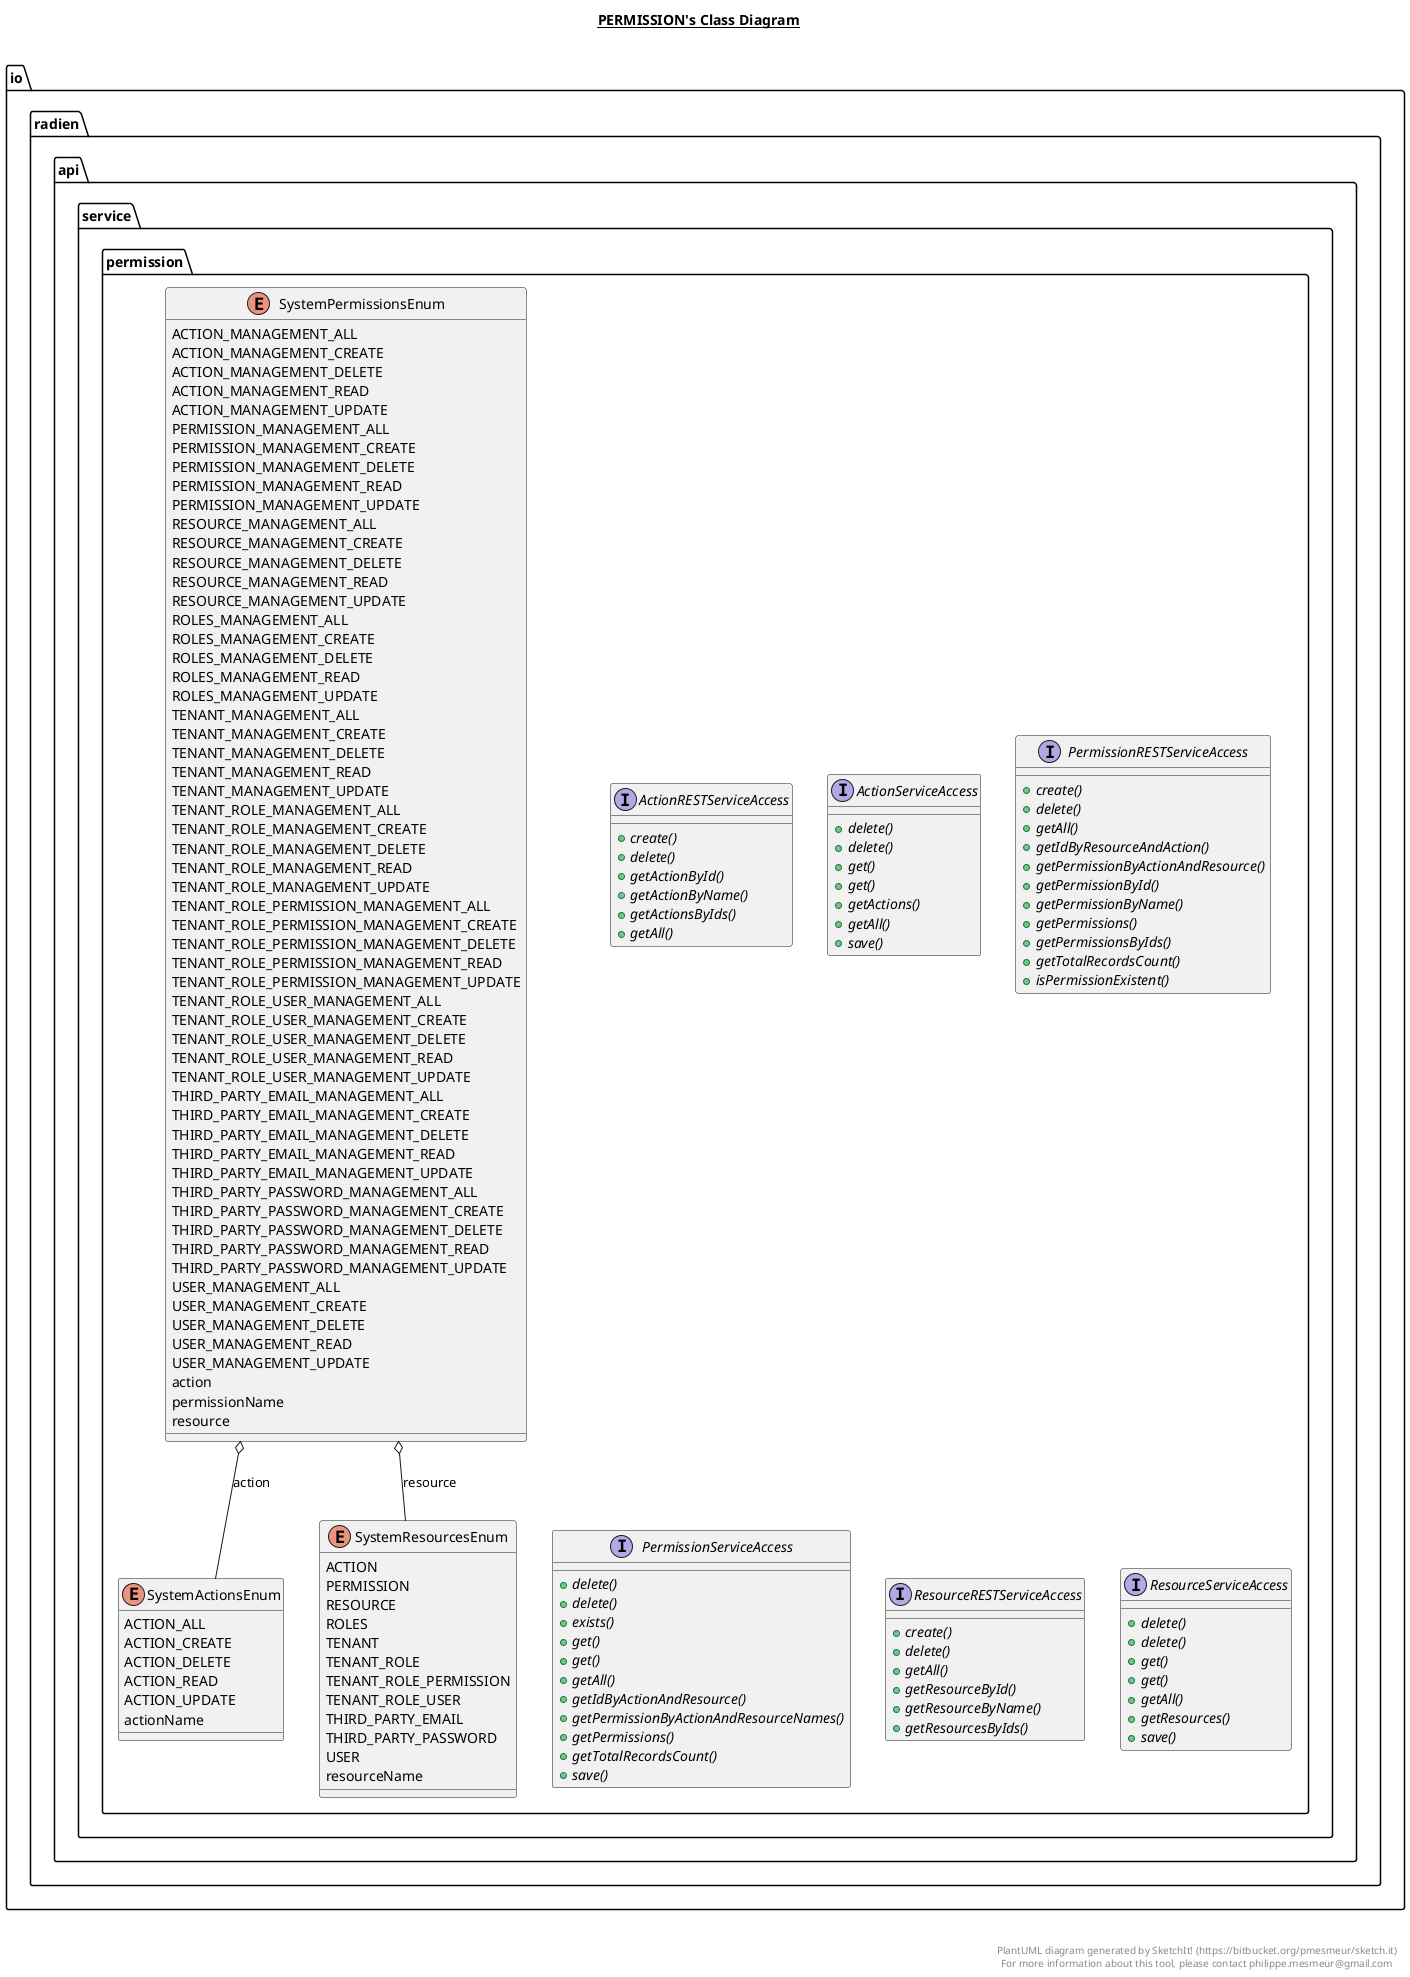 @startuml

title __PERMISSION's Class Diagram__\n

  namespace io.radien.api {
    namespace service {
      namespace permission {
        interface io.radien.api.service.permission.ActionRESTServiceAccess {
            {abstract} + create()
            {abstract} + delete()
            {abstract} + getActionById()
            {abstract} + getActionByName()
            {abstract} + getActionsByIds()
            {abstract} + getAll()
        }
      }
    }
  }
  

  namespace io.radien.api {
    namespace service {
      namespace permission {
        interface io.radien.api.service.permission.ActionServiceAccess {
            {abstract} + delete()
            {abstract} + delete()
            {abstract} + get()
            {abstract} + get()
            {abstract} + getActions()
            {abstract} + getAll()
            {abstract} + save()
        }
      }
    }
  }
  

  namespace io.radien.api {
    namespace service {
      namespace permission {
        interface io.radien.api.service.permission.PermissionRESTServiceAccess {
            {abstract} + create()
            {abstract} + delete()
            {abstract} + getAll()
            {abstract} + getIdByResourceAndAction()
            {abstract} + getPermissionByActionAndResource()
            {abstract} + getPermissionById()
            {abstract} + getPermissionByName()
            {abstract} + getPermissions()
            {abstract} + getPermissionsByIds()
            {abstract} + getTotalRecordsCount()
            {abstract} + isPermissionExistent()
        }
      }
    }
  }
  

  namespace io.radien.api {
    namespace service {
      namespace permission {
        interface io.radien.api.service.permission.PermissionServiceAccess {
            {abstract} + delete()
            {abstract} + delete()
            {abstract} + exists()
            {abstract} + get()
            {abstract} + get()
            {abstract} + getAll()
            {abstract} + getIdByActionAndResource()
            {abstract} + getPermissionByActionAndResourceNames()
            {abstract} + getPermissions()
            {abstract} + getTotalRecordsCount()
            {abstract} + save()
        }
      }
    }
  }
  

  namespace io.radien.api {
    namespace service {
      namespace permission {
        interface io.radien.api.service.permission.ResourceRESTServiceAccess {
            {abstract} + create()
            {abstract} + delete()
            {abstract} + getAll()
            {abstract} + getResourceById()
            {abstract} + getResourceByName()
            {abstract} + getResourcesByIds()
        }
      }
    }
  }
  

  namespace io.radien.api {
    namespace service {
      namespace permission {
        interface io.radien.api.service.permission.ResourceServiceAccess {
            {abstract} + delete()
            {abstract} + delete()
            {abstract} + get()
            {abstract} + get()
            {abstract} + getAll()
            {abstract} + getResources()
            {abstract} + save()
        }
      }
    }
  }
  

  namespace io.radien.api {
    namespace service {
      namespace permission {
        enum SystemActionsEnum {
          ACTION_ALL
          ACTION_CREATE
          ACTION_DELETE
          ACTION_READ
          ACTION_UPDATE
          actionName
        }
      }
    }
  }
  

  namespace io.radien.api {
    namespace service {
      namespace permission {
        enum SystemPermissionsEnum {
          ACTION_MANAGEMENT_ALL
          ACTION_MANAGEMENT_CREATE
          ACTION_MANAGEMENT_DELETE
          ACTION_MANAGEMENT_READ
          ACTION_MANAGEMENT_UPDATE
          PERMISSION_MANAGEMENT_ALL
          PERMISSION_MANAGEMENT_CREATE
          PERMISSION_MANAGEMENT_DELETE
          PERMISSION_MANAGEMENT_READ
          PERMISSION_MANAGEMENT_UPDATE
          RESOURCE_MANAGEMENT_ALL
          RESOURCE_MANAGEMENT_CREATE
          RESOURCE_MANAGEMENT_DELETE
          RESOURCE_MANAGEMENT_READ
          RESOURCE_MANAGEMENT_UPDATE
          ROLES_MANAGEMENT_ALL
          ROLES_MANAGEMENT_CREATE
          ROLES_MANAGEMENT_DELETE
          ROLES_MANAGEMENT_READ
          ROLES_MANAGEMENT_UPDATE
          TENANT_MANAGEMENT_ALL
          TENANT_MANAGEMENT_CREATE
          TENANT_MANAGEMENT_DELETE
          TENANT_MANAGEMENT_READ
          TENANT_MANAGEMENT_UPDATE
          TENANT_ROLE_MANAGEMENT_ALL
          TENANT_ROLE_MANAGEMENT_CREATE
          TENANT_ROLE_MANAGEMENT_DELETE
          TENANT_ROLE_MANAGEMENT_READ
          TENANT_ROLE_MANAGEMENT_UPDATE
          TENANT_ROLE_PERMISSION_MANAGEMENT_ALL
          TENANT_ROLE_PERMISSION_MANAGEMENT_CREATE
          TENANT_ROLE_PERMISSION_MANAGEMENT_DELETE
          TENANT_ROLE_PERMISSION_MANAGEMENT_READ
          TENANT_ROLE_PERMISSION_MANAGEMENT_UPDATE
          TENANT_ROLE_USER_MANAGEMENT_ALL
          TENANT_ROLE_USER_MANAGEMENT_CREATE
          TENANT_ROLE_USER_MANAGEMENT_DELETE
          TENANT_ROLE_USER_MANAGEMENT_READ
          TENANT_ROLE_USER_MANAGEMENT_UPDATE
          THIRD_PARTY_EMAIL_MANAGEMENT_ALL
          THIRD_PARTY_EMAIL_MANAGEMENT_CREATE
          THIRD_PARTY_EMAIL_MANAGEMENT_DELETE
          THIRD_PARTY_EMAIL_MANAGEMENT_READ
          THIRD_PARTY_EMAIL_MANAGEMENT_UPDATE
          THIRD_PARTY_PASSWORD_MANAGEMENT_ALL
          THIRD_PARTY_PASSWORD_MANAGEMENT_CREATE
          THIRD_PARTY_PASSWORD_MANAGEMENT_DELETE
          THIRD_PARTY_PASSWORD_MANAGEMENT_READ
          THIRD_PARTY_PASSWORD_MANAGEMENT_UPDATE
          USER_MANAGEMENT_ALL
          USER_MANAGEMENT_CREATE
          USER_MANAGEMENT_DELETE
          USER_MANAGEMENT_READ
          USER_MANAGEMENT_UPDATE
          action
          permissionName
          resource
        }
      }
    }
  }
  

  namespace io.radien.api {
    namespace service {
      namespace permission {
        enum SystemResourcesEnum {
          ACTION
          PERMISSION
          RESOURCE
          ROLES
          TENANT
          TENANT_ROLE
          TENANT_ROLE_PERMISSION
          TENANT_ROLE_USER
          THIRD_PARTY_EMAIL
          THIRD_PARTY_PASSWORD
          USER
          resourceName
        }
      }
    }
  }
  

  io.radien.api.service.permission.SystemPermissionsEnum o-- io.radien.api.service.permission.SystemActionsEnum : action
  io.radien.api.service.permission.SystemPermissionsEnum o-- io.radien.api.service.permission.SystemResourcesEnum : resource


right footer


PlantUML diagram generated by SketchIt! (https://bitbucket.org/pmesmeur/sketch.it)
For more information about this tool, please contact philippe.mesmeur@gmail.com
endfooter

@enduml
